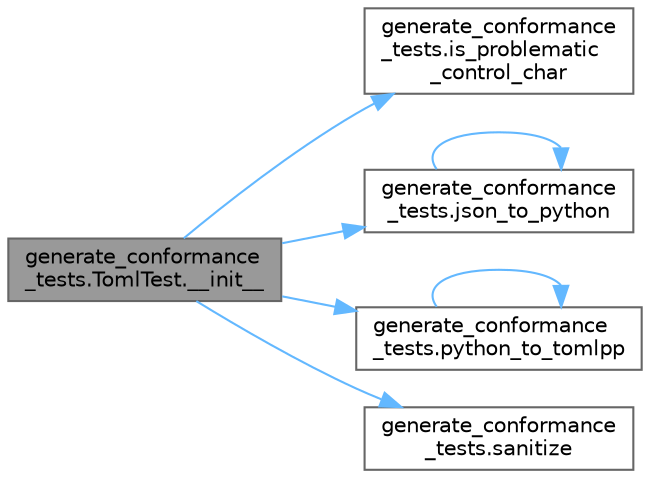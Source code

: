 digraph "generate_conformance_tests.TomlTest.__init__"
{
 // LATEX_PDF_SIZE
  bgcolor="transparent";
  edge [fontname=Helvetica,fontsize=10,labelfontname=Helvetica,labelfontsize=10];
  node [fontname=Helvetica,fontsize=10,shape=box,height=0.2,width=0.4];
  rankdir="LR";
  Node1 [id="Node000001",label="generate_conformance\l_tests.TomlTest.__init__",height=0.2,width=0.4,color="gray40", fillcolor="grey60", style="filled", fontcolor="black",tooltip=" "];
  Node1 -> Node2 [id="edge13_Node000001_Node000002",color="steelblue1",style="solid",tooltip=" "];
  Node2 [id="Node000002",label="generate_conformance\l_tests.is_problematic\l_control_char",height=0.2,width=0.4,color="grey40", fillcolor="white", style="filled",URL="$namespacegenerate__conformance__tests.html#a28d3dbd591303bdd20532d330de857c0",tooltip=" "];
  Node1 -> Node3 [id="edge14_Node000001_Node000003",color="steelblue1",style="solid",tooltip=" "];
  Node3 [id="Node000003",label="generate_conformance\l_tests.json_to_python",height=0.2,width=0.4,color="grey40", fillcolor="white", style="filled",URL="$namespacegenerate__conformance__tests.html#aef84068a48b800372aa74d5b605c8d4d",tooltip=" "];
  Node3 -> Node3 [id="edge15_Node000003_Node000003",color="steelblue1",style="solid",tooltip=" "];
  Node1 -> Node4 [id="edge16_Node000001_Node000004",color="steelblue1",style="solid",tooltip=" "];
  Node4 [id="Node000004",label="generate_conformance\l_tests.python_to_tomlpp",height=0.2,width=0.4,color="grey40", fillcolor="white", style="filled",URL="$namespacegenerate__conformance__tests.html#ac27d6e5df75a4ca8358e4439180d9f8c",tooltip=" "];
  Node4 -> Node4 [id="edge17_Node000004_Node000004",color="steelblue1",style="solid",tooltip=" "];
  Node1 -> Node5 [id="edge18_Node000001_Node000005",color="steelblue1",style="solid",tooltip=" "];
  Node5 [id="Node000005",label="generate_conformance\l_tests.sanitize",height=0.2,width=0.4,color="grey40", fillcolor="white", style="filled",URL="$namespacegenerate__conformance__tests.html#a3f002bfe71e8cf5defb7a69284e12d69",tooltip=" "];
}
